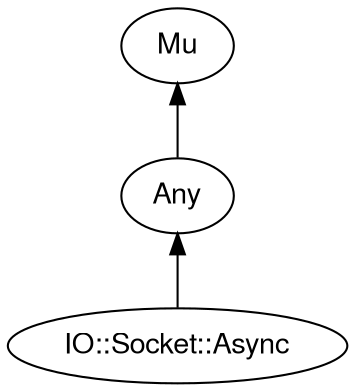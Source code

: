 digraph "perl6-type-graph" {
    rankdir=BT;
    splines=polyline;
    overlap=false; 
    graph [truecolor=true bgcolor="#FFFFFF"];
    // Types
    "IO::Socket::Async" [color="#000000", fontcolor="#000000", href="/type/IO::Socket::Async", fontname="FreeSans"];
    "Mu" [color="#000000", fontcolor="#000000", href="/type/Mu", fontname="FreeSans"];
    "Any" [color="#000000", fontcolor="#000000", href="/type/Any", fontname="FreeSans"];

    // Superclasses
    "IO::Socket::Async" -> "Any" [color="#000000"];
    "Any" -> "Mu" [color="#000000"];

    // Roles
}
